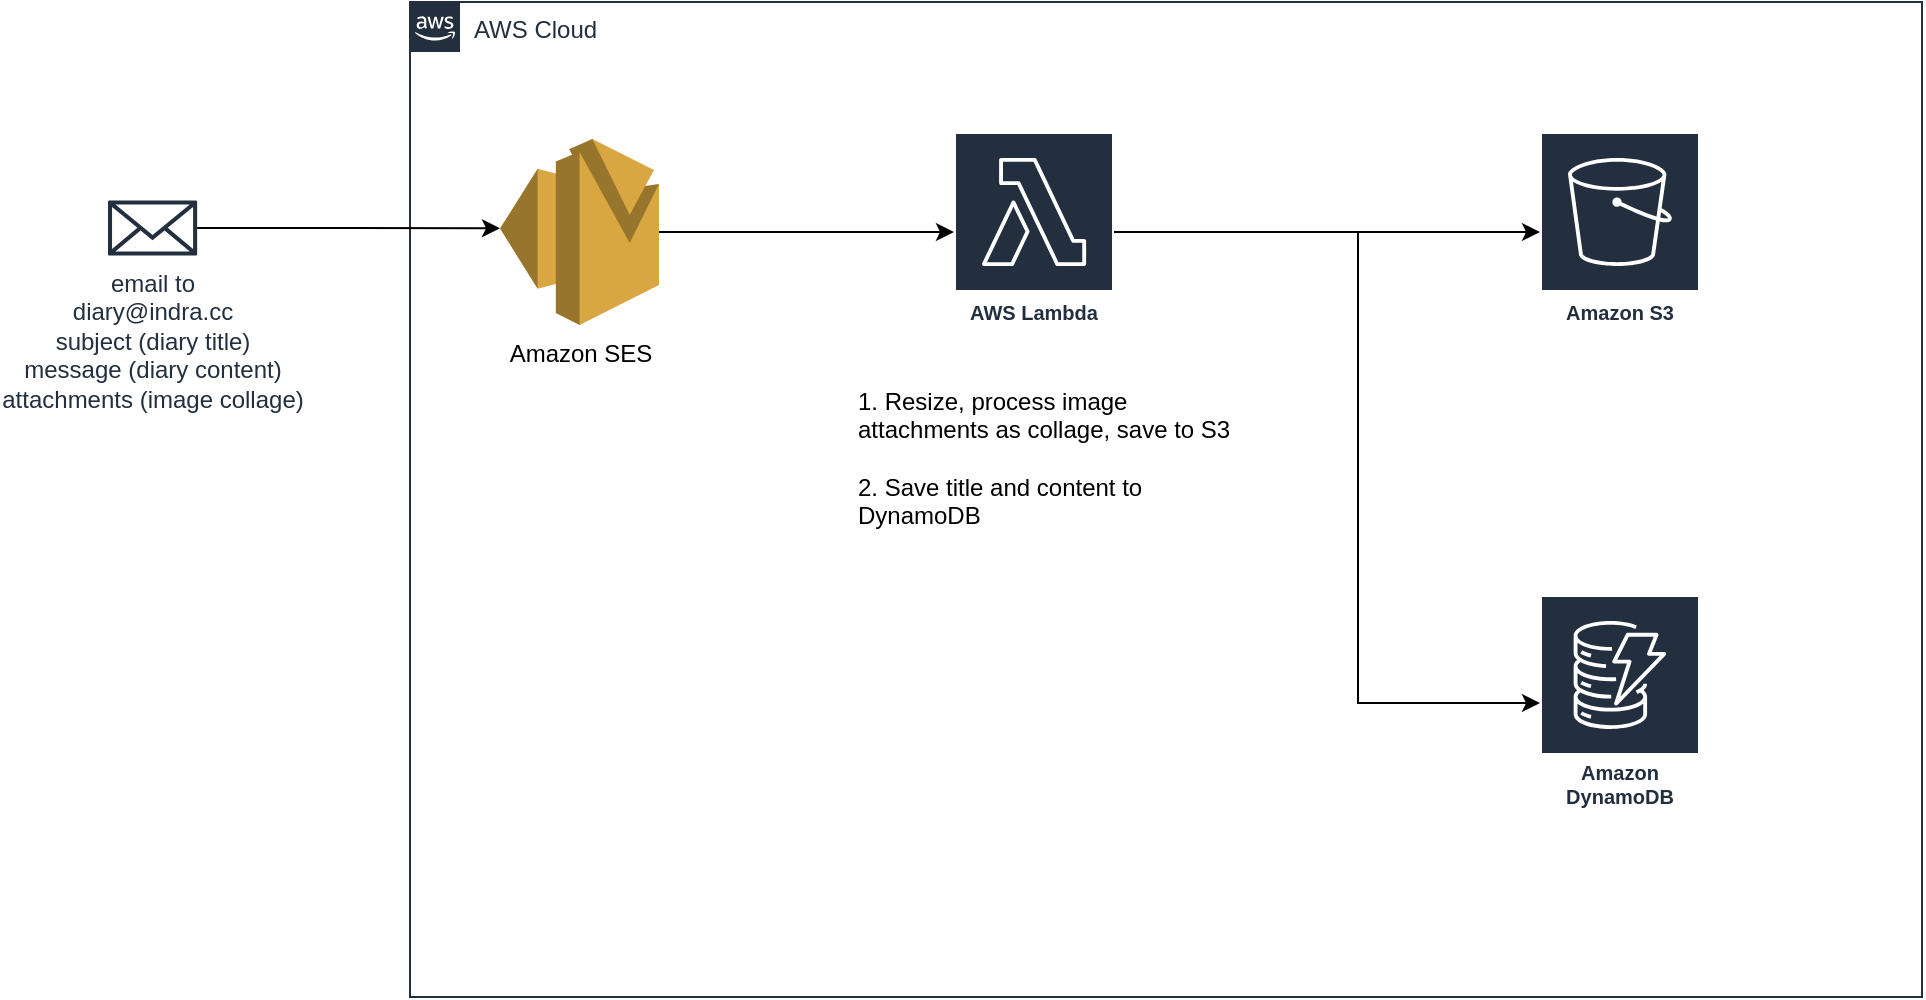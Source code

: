 <mxfile version="14.4.8" type="github">
  <diagram id="oEsWIfpRhFsl38PpemUn" name="Page-1">
    <mxGraphModel dx="939" dy="684" grid="0" gridSize="10" guides="1" tooltips="1" connect="1" arrows="1" fold="1" page="1" pageScale="1" pageWidth="1169" pageHeight="827" math="0" shadow="0">
      <root>
        <mxCell id="0" />
        <mxCell id="1" parent="0" />
        <mxCell id="vng780_6hVmk-Ll797DU-2" value="AWS Cloud" style="points=[[0,0],[0.25,0],[0.5,0],[0.75,0],[1,0],[1,0.25],[1,0.5],[1,0.75],[1,1],[0.75,1],[0.5,1],[0.25,1],[0,1],[0,0.75],[0,0.5],[0,0.25]];outlineConnect=0;gradientColor=none;html=1;whiteSpace=wrap;fontSize=12;fontStyle=0;shape=mxgraph.aws4.group;grIcon=mxgraph.aws4.group_aws_cloud_alt;strokeColor=#232F3E;fillColor=none;verticalAlign=top;align=left;spacingLeft=30;fontColor=#232F3E;dashed=0;" parent="1" vertex="1">
          <mxGeometry x="249" y="44" width="756" height="497.5" as="geometry" />
        </mxCell>
        <mxCell id="vng780_6hVmk-Ll797DU-13" style="edgeStyle=orthogonalEdgeStyle;rounded=0;orthogonalLoop=1;jettySize=auto;html=1;entryX=0;entryY=0.48;entryDx=0;entryDy=0;entryPerimeter=0;" parent="1" source="vng780_6hVmk-Ll797DU-3" target="vng780_6hVmk-Ll797DU-4" edge="1">
          <mxGeometry relative="1" as="geometry" />
        </mxCell>
        <mxCell id="vng780_6hVmk-Ll797DU-3" value="email to &lt;br&gt;diary@indra.cc&lt;br&gt;subject (diary title)&lt;br&gt;message (diary content)&lt;br&gt;attachments (image collage)" style="outlineConnect=0;fontColor=#232F3E;gradientColor=none;fillColor=#232F3E;strokeColor=none;dashed=0;verticalLabelPosition=bottom;verticalAlign=top;align=center;html=1;fontSize=12;fontStyle=0;aspect=fixed;pointerEvents=1;shape=mxgraph.aws4.email_2;" parent="1" vertex="1">
          <mxGeometry x="98" y="143" width="44.57" height="28" as="geometry" />
        </mxCell>
        <mxCell id="vng780_6hVmk-Ll797DU-14" style="edgeStyle=orthogonalEdgeStyle;rounded=0;orthogonalLoop=1;jettySize=auto;html=1;" parent="1" source="vng780_6hVmk-Ll797DU-4" target="vng780_6hVmk-Ll797DU-11" edge="1">
          <mxGeometry relative="1" as="geometry" />
        </mxCell>
        <mxCell id="vng780_6hVmk-Ll797DU-4" value="Amazon SES" style="outlineConnect=0;dashed=0;verticalLabelPosition=bottom;verticalAlign=top;align=center;html=1;shape=mxgraph.aws3.ses;fillColor=#D9A741;gradientColor=none;strokeColor=#000000;" parent="1" vertex="1">
          <mxGeometry x="294" y="112.5" width="79.5" height="93" as="geometry" />
        </mxCell>
        <mxCell id="vng780_6hVmk-Ll797DU-10" value="Amazon S3" style="outlineConnect=0;fontColor=#232F3E;gradientColor=none;strokeColor=#ffffff;fillColor=#232F3E;dashed=0;verticalLabelPosition=middle;verticalAlign=bottom;align=center;html=1;whiteSpace=wrap;fontSize=10;fontStyle=1;spacing=3;shape=mxgraph.aws4.productIcon;prIcon=mxgraph.aws4.s3;" parent="1" vertex="1">
          <mxGeometry x="814" y="109" width="80" height="100" as="geometry" />
        </mxCell>
        <mxCell id="vng780_6hVmk-Ll797DU-25" style="edgeStyle=orthogonalEdgeStyle;rounded=0;orthogonalLoop=1;jettySize=auto;html=1;" parent="1" source="vng780_6hVmk-Ll797DU-11" target="vng780_6hVmk-Ll797DU-18" edge="1">
          <mxGeometry relative="1" as="geometry">
            <Array as="points">
              <mxPoint x="723" y="159.5" />
              <mxPoint x="723" y="394.5" />
            </Array>
          </mxGeometry>
        </mxCell>
        <mxCell id="vng780_6hVmk-Ll797DU-26" style="edgeStyle=orthogonalEdgeStyle;rounded=0;orthogonalLoop=1;jettySize=auto;html=1;" parent="1" source="vng780_6hVmk-Ll797DU-11" target="vng780_6hVmk-Ll797DU-10" edge="1">
          <mxGeometry relative="1" as="geometry" />
        </mxCell>
        <mxCell id="vng780_6hVmk-Ll797DU-11" value="AWS Lambda" style="outlineConnect=0;fontColor=#232F3E;gradientColor=none;strokeColor=#ffffff;fillColor=#232F3E;dashed=0;verticalLabelPosition=middle;verticalAlign=bottom;align=center;html=1;whiteSpace=wrap;fontSize=10;fontStyle=1;spacing=3;shape=mxgraph.aws4.productIcon;prIcon=mxgraph.aws4.lambda;" parent="1" vertex="1">
          <mxGeometry x="521" y="109" width="80" height="100" as="geometry" />
        </mxCell>
        <mxCell id="vng780_6hVmk-Ll797DU-17" value="1. Resize, process image attachments as collage, save to S3&lt;br&gt;&lt;br&gt;&lt;div&gt;&lt;span&gt;2. Save title and content to DynamoDB&lt;/span&gt;&lt;/div&gt;" style="text;html=1;strokeColor=none;fillColor=none;align=left;verticalAlign=middle;whiteSpace=wrap;rounded=0;" parent="1" vertex="1">
          <mxGeometry x="471" y="231.5" width="195" height="80" as="geometry" />
        </mxCell>
        <mxCell id="vng780_6hVmk-Ll797DU-18" value="Amazon DynamoDB" style="outlineConnect=0;fontColor=#232F3E;gradientColor=none;strokeColor=#ffffff;fillColor=#232F3E;dashed=0;verticalLabelPosition=middle;verticalAlign=bottom;align=center;html=1;whiteSpace=wrap;fontSize=10;fontStyle=1;spacing=3;shape=mxgraph.aws4.productIcon;prIcon=mxgraph.aws4.dynamodb;" parent="1" vertex="1">
          <mxGeometry x="814" y="340.5" width="80" height="110" as="geometry" />
        </mxCell>
      </root>
    </mxGraphModel>
  </diagram>
</mxfile>
